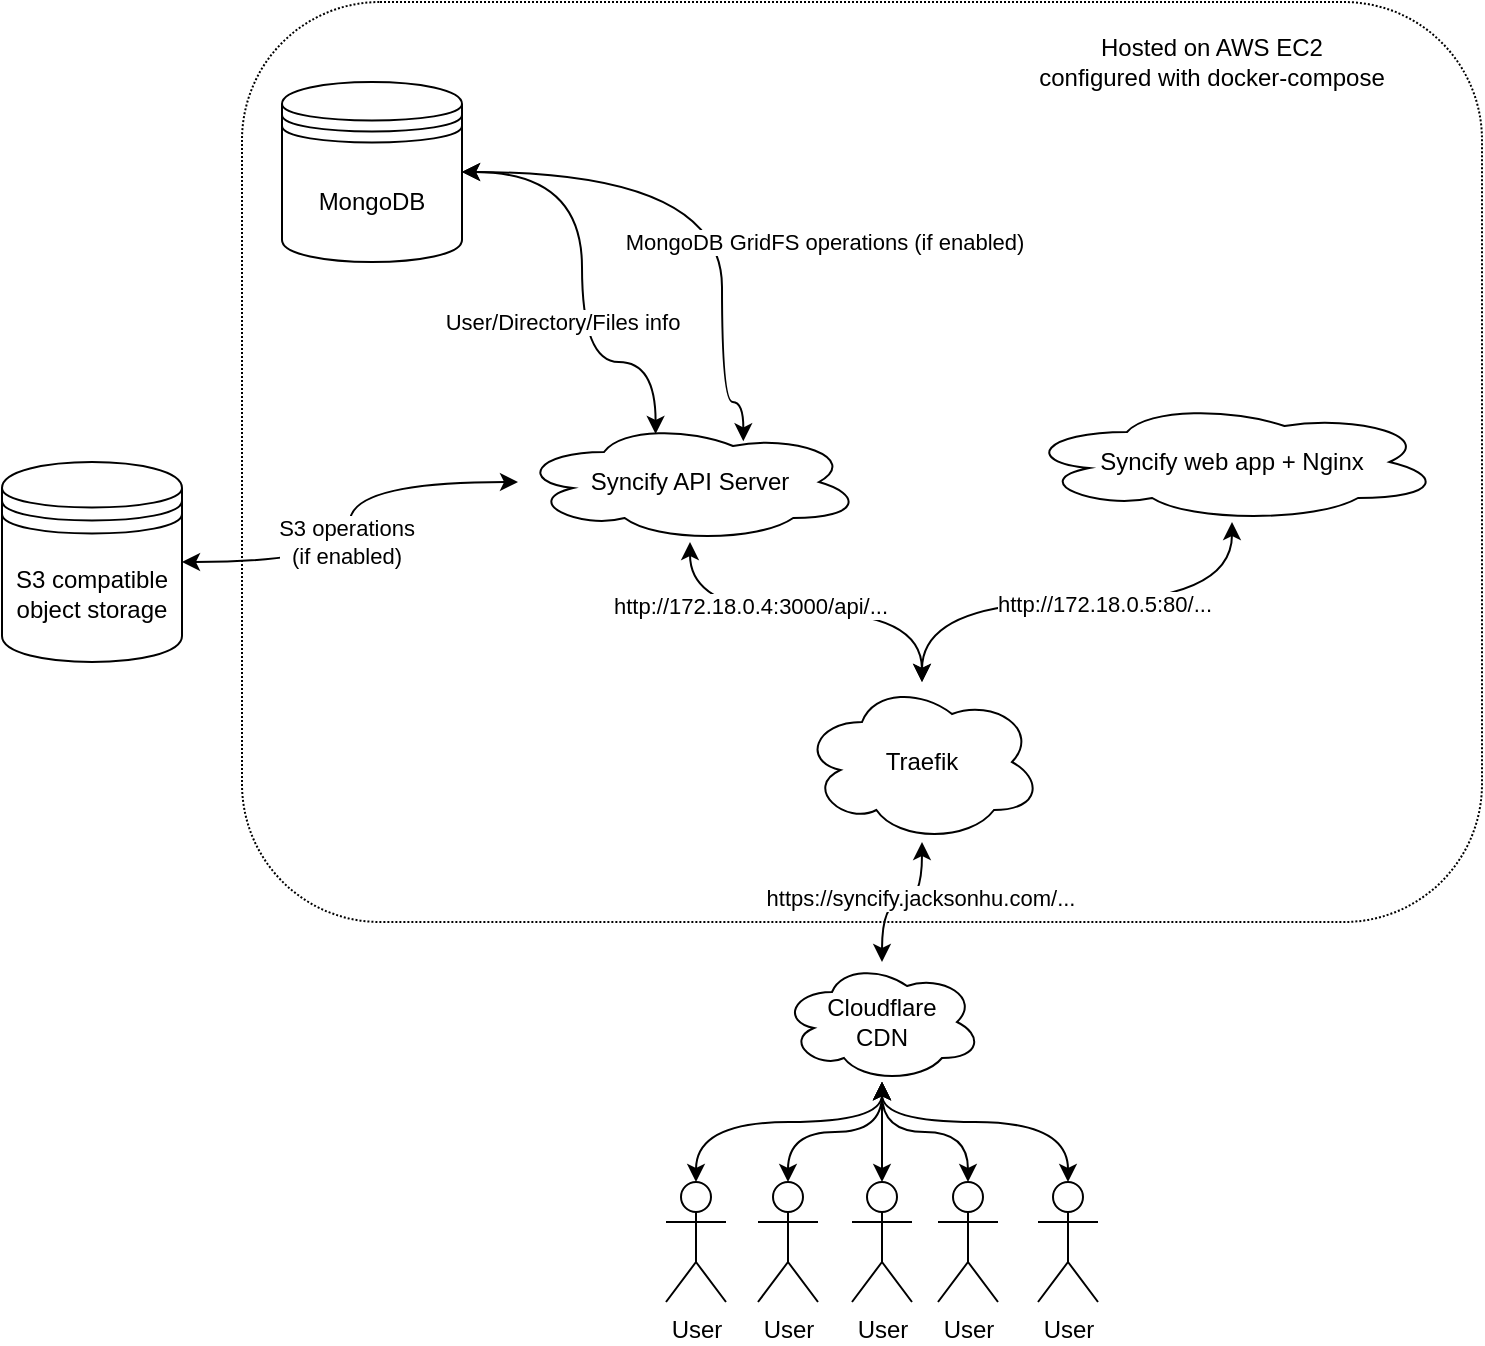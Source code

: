 <mxfile version="13.0.3" type="device"><diagram id="9JT-S0_PyExaOAwaF7hL" name="Page-1"><mxGraphModel dx="1422" dy="817" grid="1" gridSize="10" guides="1" tooltips="1" connect="1" arrows="1" fold="1" page="1" pageScale="1" pageWidth="827" pageHeight="1169" math="0" shadow="0"><root><mxCell id="0"/><mxCell id="1" parent="0"/><mxCell id="gQX-yoytMLq5jWP1Ar9T-29" value="" style="rounded=1;whiteSpace=wrap;html=1;fillColor=none;shadow=0;dashed=1;dashPattern=1 1;" vertex="1" parent="1"><mxGeometry x="190" y="30" width="620" height="460" as="geometry"/></mxCell><mxCell id="gQX-yoytMLq5jWP1Ar9T-3" style="edgeStyle=orthogonalEdgeStyle;rounded=0;orthogonalLoop=1;jettySize=auto;html=1;startArrow=classic;startFill=1;curved=1;" edge="1" parent="1" source="gQX-yoytMLq5jWP1Ar9T-2" target="gQX-yoytMLq5jWP1Ar9T-7"><mxGeometry relative="1" as="geometry"><mxPoint x="380" y="270" as="targetPoint"/></mxGeometry></mxCell><mxCell id="gQX-yoytMLq5jWP1Ar9T-4" value="S3 operations&lt;br&gt;(if enabled)" style="edgeLabel;html=1;align=center;verticalAlign=middle;resizable=0;points=[];" vertex="1" connectable="0" parent="gQX-yoytMLq5jWP1Ar9T-3"><mxGeometry x="-0.09" y="2" relative="1" as="geometry"><mxPoint as="offset"/></mxGeometry></mxCell><mxCell id="gQX-yoytMLq5jWP1Ar9T-2" value="S3 compatible object storage" style="shape=datastore;whiteSpace=wrap;html=1;" vertex="1" parent="1"><mxGeometry x="70" y="260" width="90" height="100" as="geometry"/></mxCell><mxCell id="gQX-yoytMLq5jWP1Ar9T-9" style="rounded=0;orthogonalLoop=1;jettySize=auto;html=1;exitX=0.4;exitY=0.1;exitDx=0;exitDy=0;exitPerimeter=0;entryX=1;entryY=0.5;entryDx=0;entryDy=0;startArrow=classic;startFill=1;edgeStyle=orthogonalEdgeStyle;curved=1;" edge="1" parent="1" source="gQX-yoytMLq5jWP1Ar9T-7" target="gQX-yoytMLq5jWP1Ar9T-8"><mxGeometry relative="1" as="geometry"><Array as="points"><mxPoint x="397" y="210"/><mxPoint x="360" y="210"/><mxPoint x="360" y="115"/></Array></mxGeometry></mxCell><mxCell id="gQX-yoytMLq5jWP1Ar9T-10" value="User/Directory/Files info" style="edgeLabel;html=1;align=center;verticalAlign=middle;resizable=0;points=[];" vertex="1" connectable="0" parent="gQX-yoytMLq5jWP1Ar9T-9"><mxGeometry x="0.456" y="-1" relative="1" as="geometry"><mxPoint x="-11.0" y="72.9" as="offset"/></mxGeometry></mxCell><mxCell id="gQX-yoytMLq5jWP1Ar9T-7" value="Syncify API Server" style="ellipse;shape=cloud;whiteSpace=wrap;html=1;align=center;" vertex="1" parent="1"><mxGeometry x="328" y="240" width="172" height="60" as="geometry"/></mxCell><mxCell id="gQX-yoytMLq5jWP1Ar9T-11" style="edgeStyle=orthogonalEdgeStyle;curved=1;rounded=0;orthogonalLoop=1;jettySize=auto;html=1;entryX=0.655;entryY=0.161;entryDx=0;entryDy=0;entryPerimeter=0;startArrow=classic;startFill=1;" edge="1" parent="1" source="gQX-yoytMLq5jWP1Ar9T-8" target="gQX-yoytMLq5jWP1Ar9T-7"><mxGeometry relative="1" as="geometry"><Array as="points"><mxPoint x="430" y="115"/><mxPoint x="430" y="230"/><mxPoint x="441" y="230"/></Array></mxGeometry></mxCell><mxCell id="gQX-yoytMLq5jWP1Ar9T-12" value="MongoDB GridFS operations (if enabled)" style="edgeLabel;html=1;align=center;verticalAlign=middle;resizable=0;points=[];" vertex="1" connectable="0" parent="gQX-yoytMLq5jWP1Ar9T-11"><mxGeometry x="-0.079" y="-17" relative="1" as="geometry"><mxPoint x="53.33" y="18" as="offset"/></mxGeometry></mxCell><mxCell id="gQX-yoytMLq5jWP1Ar9T-8" value="MongoDB" style="shape=datastore;whiteSpace=wrap;html=1;" vertex="1" parent="1"><mxGeometry x="210" y="70" width="90" height="90" as="geometry"/></mxCell><mxCell id="gQX-yoytMLq5jWP1Ar9T-20" style="edgeStyle=orthogonalEdgeStyle;curved=1;rounded=0;orthogonalLoop=1;jettySize=auto;html=1;startArrow=classic;startFill=1;" edge="1" parent="1" source="gQX-yoytMLq5jWP1Ar9T-13" target="gQX-yoytMLq5jWP1Ar9T-18"><mxGeometry relative="1" as="geometry"/></mxCell><mxCell id="gQX-yoytMLq5jWP1Ar9T-25" value="http://172.18.0.5:80/..." style="edgeLabel;html=1;align=center;verticalAlign=middle;resizable=0;points=[];" vertex="1" connectable="0" parent="gQX-yoytMLq5jWP1Ar9T-20"><mxGeometry x="-0.116" y="1" relative="1" as="geometry"><mxPoint as="offset"/></mxGeometry></mxCell><mxCell id="gQX-yoytMLq5jWP1Ar9T-13" value="Syncify web app + Nginx" style="ellipse;shape=cloud;whiteSpace=wrap;html=1;align=center;" vertex="1" parent="1"><mxGeometry x="580" y="230" width="210" height="60" as="geometry"/></mxCell><mxCell id="gQX-yoytMLq5jWP1Ar9T-19" style="edgeStyle=orthogonalEdgeStyle;curved=1;rounded=0;orthogonalLoop=1;jettySize=auto;html=1;startArrow=classic;startFill=1;" edge="1" parent="1" source="gQX-yoytMLq5jWP1Ar9T-18" target="gQX-yoytMLq5jWP1Ar9T-7"><mxGeometry relative="1" as="geometry"/></mxCell><mxCell id="gQX-yoytMLq5jWP1Ar9T-21" value="http://172.18.0.4:3000/api/..." style="edgeLabel;html=1;align=center;verticalAlign=middle;resizable=0;points=[];" vertex="1" connectable="0" parent="gQX-yoytMLq5jWP1Ar9T-19"><mxGeometry x="0.194" y="-3" relative="1" as="geometry"><mxPoint x="-9.76" as="offset"/></mxGeometry></mxCell><mxCell id="gQX-yoytMLq5jWP1Ar9T-26" style="edgeStyle=orthogonalEdgeStyle;curved=1;rounded=0;orthogonalLoop=1;jettySize=auto;html=1;startArrow=classic;startFill=1;" edge="1" parent="1" source="gQX-yoytMLq5jWP1Ar9T-18" target="gQX-yoytMLq5jWP1Ar9T-33"><mxGeometry relative="1" as="geometry"><mxPoint x="515.0" y="510" as="targetPoint"/></mxGeometry></mxCell><mxCell id="gQX-yoytMLq5jWP1Ar9T-28" value="https://syncify.jacksonhu.com/..." style="edgeLabel;html=1;align=center;verticalAlign=middle;resizable=0;points=[];" vertex="1" connectable="0" parent="gQX-yoytMLq5jWP1Ar9T-26"><mxGeometry x="-0.308" y="-1" relative="1" as="geometry"><mxPoint as="offset"/></mxGeometry></mxCell><mxCell id="gQX-yoytMLq5jWP1Ar9T-18" value="Traefik" style="ellipse;shape=cloud;whiteSpace=wrap;html=1;" vertex="1" parent="1"><mxGeometry x="470" y="370" width="120" height="80" as="geometry"/></mxCell><mxCell id="gQX-yoytMLq5jWP1Ar9T-32" value="Hosted on AWS EC2&lt;br&gt;configured with docker-compose" style="text;html=1;strokeColor=none;fillColor=none;align=center;verticalAlign=middle;whiteSpace=wrap;rounded=0;shadow=0;dashed=1;dashPattern=1 1;" vertex="1" parent="1"><mxGeometry x="580" y="40" width="190" height="40" as="geometry"/></mxCell><mxCell id="gQX-yoytMLq5jWP1Ar9T-49" style="edgeStyle=orthogonalEdgeStyle;curved=1;rounded=0;orthogonalLoop=1;jettySize=auto;html=1;entryX=0.5;entryY=0;entryDx=0;entryDy=0;entryPerimeter=0;startArrow=classic;startFill=1;" edge="1" parent="1" target="gQX-yoytMLq5jWP1Ar9T-34"><mxGeometry relative="1" as="geometry"><mxPoint x="510" y="570" as="sourcePoint"/><Array as="points"><mxPoint x="510" y="590"/><mxPoint x="417" y="590"/></Array></mxGeometry></mxCell><mxCell id="gQX-yoytMLq5jWP1Ar9T-50" style="edgeStyle=orthogonalEdgeStyle;curved=1;rounded=0;orthogonalLoop=1;jettySize=auto;html=1;entryX=0.5;entryY=0;entryDx=0;entryDy=0;entryPerimeter=0;startArrow=classic;startFill=1;" edge="1" parent="1" source="gQX-yoytMLq5jWP1Ar9T-33" target="gQX-yoytMLq5jWP1Ar9T-44"><mxGeometry relative="1" as="geometry"/></mxCell><mxCell id="gQX-yoytMLq5jWP1Ar9T-51" style="edgeStyle=orthogonalEdgeStyle;curved=1;rounded=0;orthogonalLoop=1;jettySize=auto;html=1;entryX=0.5;entryY=0;entryDx=0;entryDy=0;entryPerimeter=0;startArrow=classic;startFill=1;" edge="1" parent="1" source="gQX-yoytMLq5jWP1Ar9T-33" target="gQX-yoytMLq5jWP1Ar9T-45"><mxGeometry relative="1" as="geometry"/></mxCell><mxCell id="gQX-yoytMLq5jWP1Ar9T-33" value="Cloudflare&lt;br&gt;CDN" style="ellipse;shape=cloud;whiteSpace=wrap;html=1;align=center;rounded=1;shadow=0;fillColor=none;" vertex="1" parent="1"><mxGeometry x="460" y="510" width="100" height="60" as="geometry"/></mxCell><mxCell id="gQX-yoytMLq5jWP1Ar9T-34" value="User" style="shape=umlActor;verticalLabelPosition=bottom;labelBackgroundColor=#ffffff;verticalAlign=top;html=1;rounded=1;shadow=0;fillColor=none;" vertex="1" parent="1"><mxGeometry x="402" y="620" width="30" height="60" as="geometry"/></mxCell><mxCell id="gQX-yoytMLq5jWP1Ar9T-44" value="User" style="shape=umlActor;verticalLabelPosition=bottom;labelBackgroundColor=#ffffff;verticalAlign=top;html=1;rounded=1;shadow=0;fillColor=none;" vertex="1" parent="1"><mxGeometry x="448" y="620" width="30" height="60" as="geometry"/></mxCell><mxCell id="gQX-yoytMLq5jWP1Ar9T-45" value="User" style="shape=umlActor;verticalLabelPosition=bottom;labelBackgroundColor=#ffffff;verticalAlign=top;html=1;rounded=1;shadow=0;fillColor=none;" vertex="1" parent="1"><mxGeometry x="495" y="620" width="30" height="60" as="geometry"/></mxCell><mxCell id="gQX-yoytMLq5jWP1Ar9T-54" style="edgeStyle=orthogonalEdgeStyle;curved=1;rounded=0;orthogonalLoop=1;jettySize=auto;html=1;startArrow=classic;startFill=1;" edge="1" parent="1" source="gQX-yoytMLq5jWP1Ar9T-46" target="gQX-yoytMLq5jWP1Ar9T-33"><mxGeometry relative="1" as="geometry"/></mxCell><mxCell id="gQX-yoytMLq5jWP1Ar9T-46" value="User" style="shape=umlActor;verticalLabelPosition=bottom;labelBackgroundColor=#ffffff;verticalAlign=top;html=1;rounded=1;shadow=0;fillColor=none;" vertex="1" parent="1"><mxGeometry x="538" y="620" width="30" height="60" as="geometry"/></mxCell><mxCell id="gQX-yoytMLq5jWP1Ar9T-56" style="edgeStyle=orthogonalEdgeStyle;curved=1;rounded=0;orthogonalLoop=1;jettySize=auto;html=1;startArrow=classic;startFill=1;exitX=0.5;exitY=0;exitDx=0;exitDy=0;exitPerimeter=0;" edge="1" parent="1" source="gQX-yoytMLq5jWP1Ar9T-47"><mxGeometry relative="1" as="geometry"><mxPoint x="510" y="570" as="targetPoint"/><Array as="points"><mxPoint x="603" y="590"/><mxPoint x="510" y="590"/></Array></mxGeometry></mxCell><mxCell id="gQX-yoytMLq5jWP1Ar9T-47" value="User" style="shape=umlActor;verticalLabelPosition=bottom;labelBackgroundColor=#ffffff;verticalAlign=top;html=1;rounded=1;shadow=0;fillColor=none;" vertex="1" parent="1"><mxGeometry x="588" y="620" width="30" height="60" as="geometry"/></mxCell></root></mxGraphModel></diagram></mxfile>